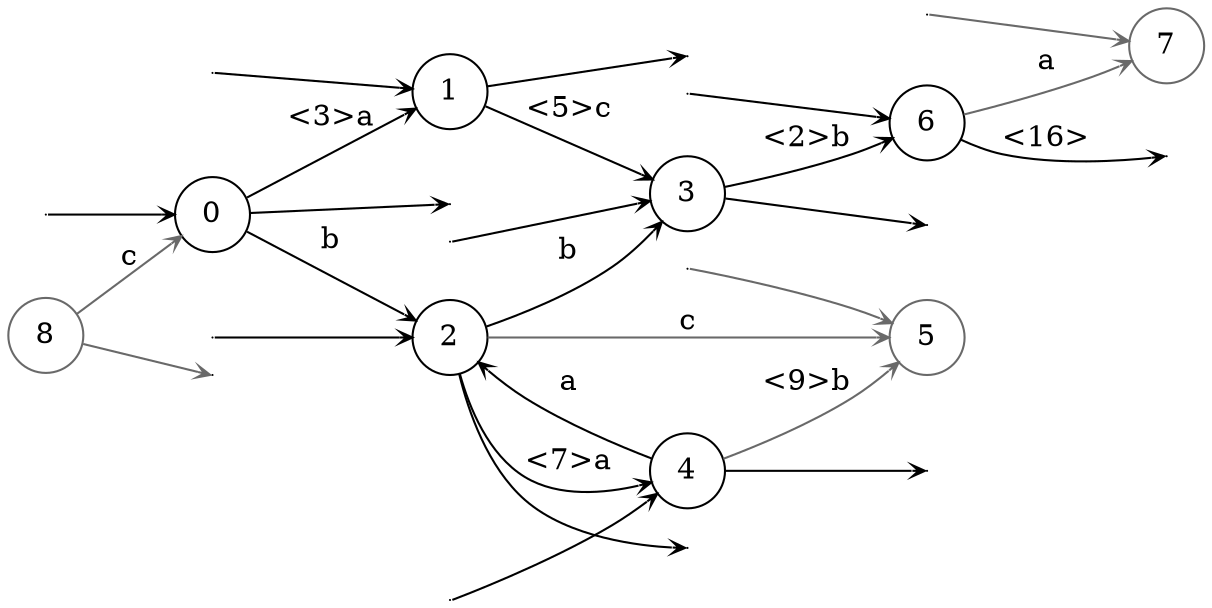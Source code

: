 digraph
{
  vcsn_context = "[abc]? → ℤ"
  rankdir = LR
  edge [arrowhead = vee, arrowsize = .6]
  {
    node [shape = point, width = 0]
    I0
    I1
    I2
    I3
    I4
    I5
    I6
    I7
    F0
    F1
    F2
    F3
    F4
    F6
    F8
  }
  {
    node [shape = circle, style = rounded, width = 0.5]
    0
    1
    2
    3
    4
    5 [color = DimGray]
    6
    7 [color = DimGray]
    8 [color = DimGray]
  }
  I0 -> 0
  I1 -> 1
  I2 -> 2
  I3 -> 3
  I4 -> 4
  I5 -> 5 [color = DimGray]
  I6 -> 6
  I7 -> 7 [color = DimGray]
  0 -> F0
  0 -> 1 [label = "<3>a"]
  0 -> 2 [label = "b"]
  1 -> F1
  1 -> 3 [label = "<5>c"]
  2 -> F2
  2 -> 3 [label = "b"]
  2 -> 4 [label = "<7>a"]
  2 -> 5 [label = "c", color = DimGray]
  3 -> F3
  3 -> 6 [label = "<2>b"]
  4 -> F4
  4 -> 2 [label = "a"]
  4 -> 5 [label = "<9>b", color = DimGray]
  6 -> F6 [label = "<16>"]
  6 -> 7 [label = "a", color = DimGray]
  8 -> F8 [color = DimGray]
  8 -> 0 [label = "c", color = DimGray]
}
